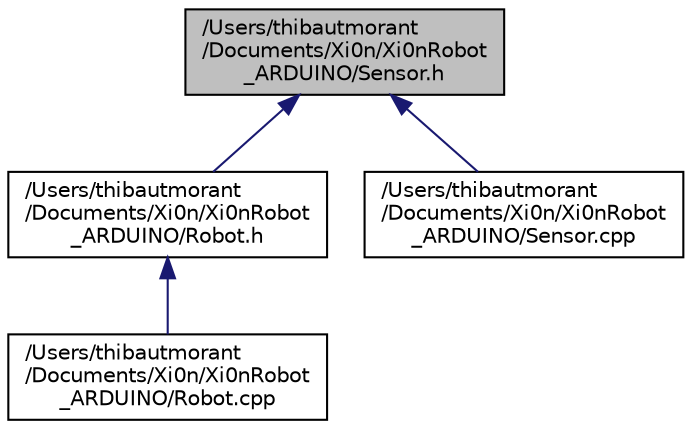 digraph "/Users/thibautmorant/Documents/Xi0n/Xi0nRobot_ARDUINO/Sensor.h"
{
  edge [fontname="Helvetica",fontsize="10",labelfontname="Helvetica",labelfontsize="10"];
  node [fontname="Helvetica",fontsize="10",shape=record];
  Node4 [label="/Users/thibautmorant\l/Documents/Xi0n/Xi0nRobot\l_ARDUINO/Sensor.h",height=0.2,width=0.4,color="black", fillcolor="grey75", style="filled", fontcolor="black"];
  Node4 -> Node5 [dir="back",color="midnightblue",fontsize="10",style="solid"];
  Node5 [label="/Users/thibautmorant\l/Documents/Xi0n/Xi0nRobot\l_ARDUINO/Robot.h",height=0.2,width=0.4,color="black", fillcolor="white", style="filled",URL="$_robot_8h.html",tooltip="Robot structure&#39;s. "];
  Node5 -> Node6 [dir="back",color="midnightblue",fontsize="10",style="solid"];
  Node6 [label="/Users/thibautmorant\l/Documents/Xi0n/Xi0nRobot\l_ARDUINO/Robot.cpp",height=0.2,width=0.4,color="black", fillcolor="white", style="filled",URL="$_robot_8cpp.html"];
  Node4 -> Node7 [dir="back",color="midnightblue",fontsize="10",style="solid"];
  Node7 [label="/Users/thibautmorant\l/Documents/Xi0n/Xi0nRobot\l_ARDUINO/Sensor.cpp",height=0.2,width=0.4,color="black", fillcolor="white", style="filled",URL="$_sensor_8cpp.html"];
}
